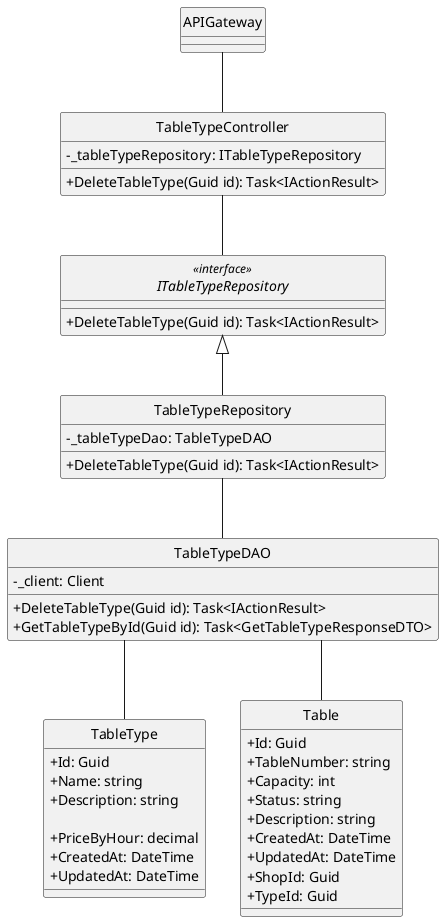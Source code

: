 @startuml
hide circle
skinparam classAttributeIconSize 0

skinparam linetype ortho

class APIGateway {
}

class TableTypeController {
    - _tableTypeRepository: ITableTypeRepository
    + DeleteTableType(Guid id): Task<IActionResult> 
}

interface ITableTypeRepository<<interface>> {
    + DeleteTableType(Guid id): Task<IActionResult> 
   }

class TableTypeRepository {
    - _tableTypeDao: TableTypeDAO
    + DeleteTableType(Guid id): Task<IActionResult> 
}

class TableTypeDAO {
    - _client: Client
    + DeleteTableType(Guid id): Task<IActionResult>
    + GetTableTypeById(Guid id): Task<GetTableTypeResponseDTO> 
}
class TableType {
    + Id: Guid
    + Name: string
    + Description: string

    + PriceByHour: decimal
    + CreatedAt: DateTime
    + UpdatedAt: DateTime
}
class Table {
    + Id: Guid
    + TableNumber: string
    + Capacity: int
    + Status: string
    + Description: string
    + CreatedAt: DateTime
    + UpdatedAt: DateTime
    + ShopId: Guid
    + TypeId: Guid
}

APIGateway -- TableTypeController
TableTypeController -- ITableTypeRepository
ITableTypeRepository <|-- TableTypeRepository
TableTypeRepository -- TableTypeDAO

TableTypeDAO -- TableType
TableTypeDAO -- Table
@enduml

